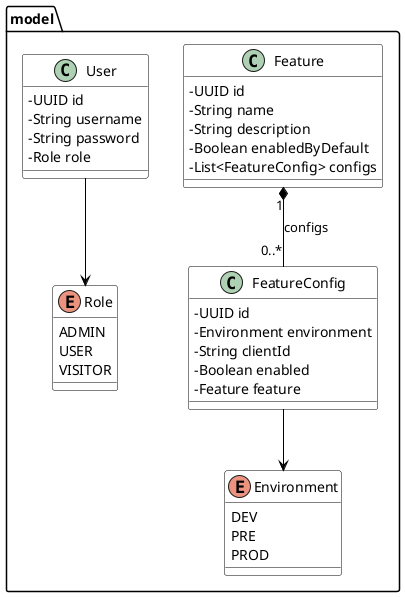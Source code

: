 @startuml
' Estilo visual
skinparam class {
    BackgroundColor White
    ArrowColor Black
    BorderColor Black
    AttributeIconSize 0
}

package "model" {
    class Feature {
        - UUID id
        - String name
        - String description
        - Boolean enabledByDefault
        - List<FeatureConfig> configs
    }

    class FeatureConfig {
        - UUID id
        - Environment environment
        - String clientId
        - Boolean enabled
        - Feature feature
    }

    enum Environment {
        DEV
        PRE
        PROD
    }

    class User {
        - UUID id
        - String username
        - String password
        - Role role
    }

     enum Role {
        ADMIN
        USER
        VISITOR
    }
}

Feature "1" *-- "0..*" FeatureConfig : configs
FeatureConfig --> Environment
User --> Role
@enduml
